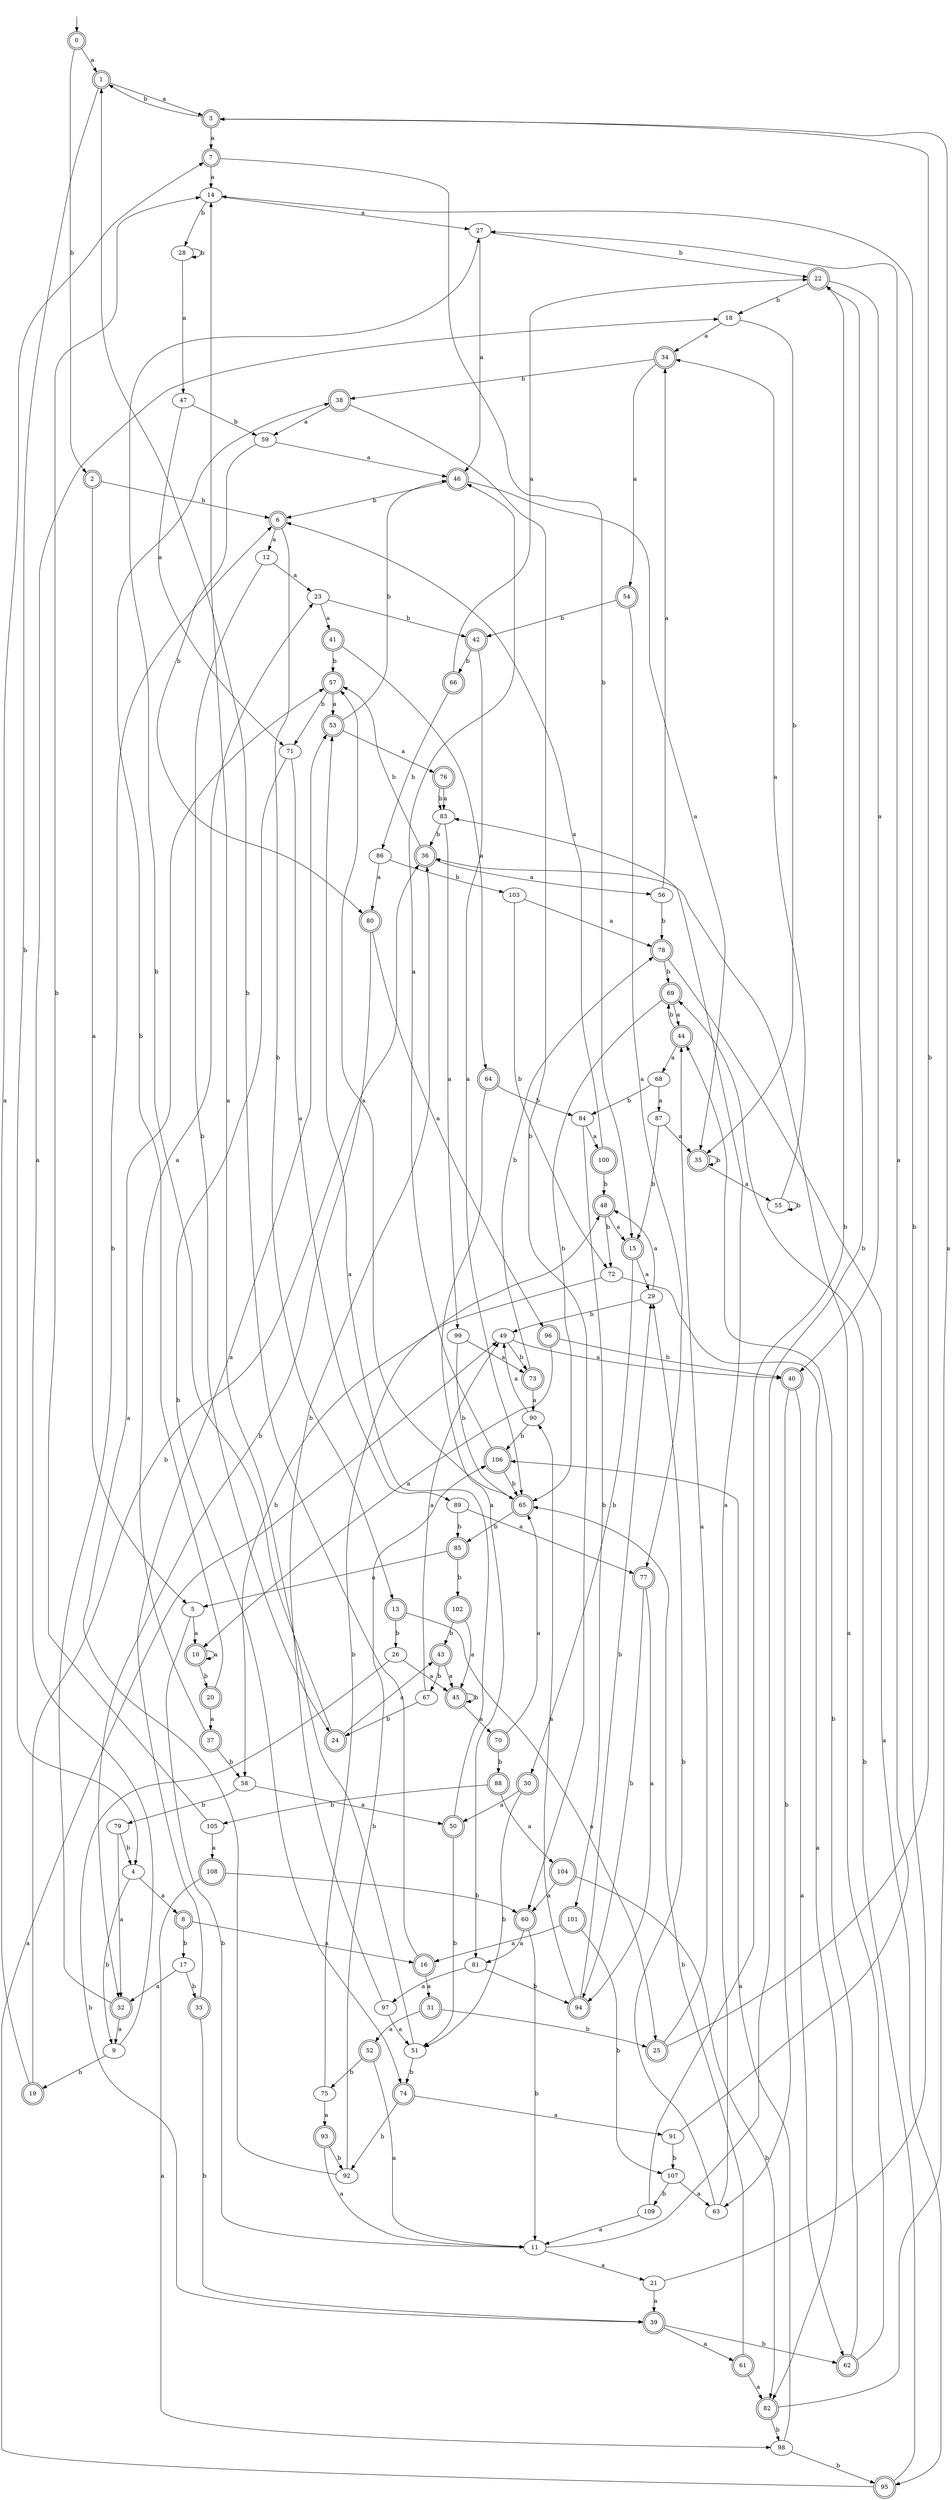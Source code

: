 digraph RandomDFA {
  __start0 [label="", shape=none];
  __start0 -> 0 [label=""];
  0 [shape=circle] [shape=doublecircle]
  0 -> 1 [label="a"]
  0 -> 2 [label="b"]
  1 [shape=doublecircle]
  1 -> 3 [label="a"]
  1 -> 4 [label="b"]
  2 [shape=doublecircle]
  2 -> 5 [label="a"]
  2 -> 6 [label="b"]
  3 [shape=doublecircle]
  3 -> 7 [label="a"]
  3 -> 1 [label="b"]
  4
  4 -> 8 [label="a"]
  4 -> 9 [label="b"]
  5
  5 -> 10 [label="a"]
  5 -> 11 [label="b"]
  6 [shape=doublecircle]
  6 -> 12 [label="a"]
  6 -> 13 [label="b"]
  7 [shape=doublecircle]
  7 -> 14 [label="a"]
  7 -> 15 [label="b"]
  8 [shape=doublecircle]
  8 -> 16 [label="a"]
  8 -> 17 [label="b"]
  9
  9 -> 18 [label="a"]
  9 -> 19 [label="b"]
  10 [shape=doublecircle]
  10 -> 10 [label="a"]
  10 -> 20 [label="b"]
  11
  11 -> 21 [label="a"]
  11 -> 22 [label="b"]
  12
  12 -> 23 [label="a"]
  12 -> 24 [label="b"]
  13 [shape=doublecircle]
  13 -> 25 [label="a"]
  13 -> 26 [label="b"]
  14
  14 -> 27 [label="a"]
  14 -> 28 [label="b"]
  15 [shape=doublecircle]
  15 -> 29 [label="a"]
  15 -> 30 [label="b"]
  16 [shape=doublecircle]
  16 -> 31 [label="a"]
  16 -> 1 [label="b"]
  17
  17 -> 32 [label="a"]
  17 -> 33 [label="b"]
  18
  18 -> 34 [label="a"]
  18 -> 35 [label="b"]
  19 [shape=doublecircle]
  19 -> 7 [label="a"]
  19 -> 36 [label="b"]
  20 [shape=doublecircle]
  20 -> 37 [label="a"]
  20 -> 38 [label="b"]
  21
  21 -> 39 [label="a"]
  21 -> 14 [label="b"]
  22 [shape=doublecircle]
  22 -> 40 [label="a"]
  22 -> 18 [label="b"]
  23
  23 -> 41 [label="a"]
  23 -> 42 [label="b"]
  24 [shape=doublecircle]
  24 -> 43 [label="a"]
  24 -> 27 [label="b"]
  25 [shape=doublecircle]
  25 -> 44 [label="a"]
  25 -> 3 [label="b"]
  26
  26 -> 45 [label="a"]
  26 -> 39 [label="b"]
  27
  27 -> 46 [label="a"]
  27 -> 22 [label="b"]
  28
  28 -> 47 [label="a"]
  28 -> 28 [label="b"]
  29
  29 -> 48 [label="a"]
  29 -> 49 [label="b"]
  30 [shape=doublecircle]
  30 -> 50 [label="a"]
  30 -> 51 [label="b"]
  31 [shape=doublecircle]
  31 -> 52 [label="a"]
  31 -> 25 [label="b"]
  32 [shape=doublecircle]
  32 -> 9 [label="a"]
  32 -> 6 [label="b"]
  33 [shape=doublecircle]
  33 -> 53 [label="a"]
  33 -> 39 [label="b"]
  34 [shape=doublecircle]
  34 -> 54 [label="a"]
  34 -> 38 [label="b"]
  35 [shape=doublecircle]
  35 -> 55 [label="a"]
  35 -> 35 [label="b"]
  36 [shape=doublecircle]
  36 -> 56 [label="a"]
  36 -> 57 [label="b"]
  37 [shape=doublecircle]
  37 -> 23 [label="a"]
  37 -> 58 [label="b"]
  38 [shape=doublecircle]
  38 -> 59 [label="a"]
  38 -> 60 [label="b"]
  39 [shape=doublecircle]
  39 -> 61 [label="a"]
  39 -> 62 [label="b"]
  40 [shape=doublecircle]
  40 -> 62 [label="a"]
  40 -> 63 [label="b"]
  41 [shape=doublecircle]
  41 -> 64 [label="a"]
  41 -> 57 [label="b"]
  42 [shape=doublecircle]
  42 -> 65 [label="a"]
  42 -> 66 [label="b"]
  43 [shape=doublecircle]
  43 -> 45 [label="a"]
  43 -> 67 [label="b"]
  44 [shape=doublecircle]
  44 -> 68 [label="a"]
  44 -> 69 [label="b"]
  45 [shape=doublecircle]
  45 -> 70 [label="a"]
  45 -> 45 [label="b"]
  46 [shape=doublecircle]
  46 -> 35 [label="a"]
  46 -> 6 [label="b"]
  47
  47 -> 71 [label="a"]
  47 -> 59 [label="b"]
  48 [shape=doublecircle]
  48 -> 15 [label="a"]
  48 -> 72 [label="b"]
  49
  49 -> 40 [label="a"]
  49 -> 73 [label="b"]
  50 [shape=doublecircle]
  50 -> 53 [label="a"]
  50 -> 51 [label="b"]
  51
  51 -> 14 [label="a"]
  51 -> 74 [label="b"]
  52 [shape=doublecircle]
  52 -> 11 [label="a"]
  52 -> 75 [label="b"]
  53 [shape=doublecircle]
  53 -> 76 [label="a"]
  53 -> 46 [label="b"]
  54 [shape=doublecircle]
  54 -> 77 [label="a"]
  54 -> 42 [label="b"]
  55
  55 -> 34 [label="a"]
  55 -> 55 [label="b"]
  56
  56 -> 34 [label="a"]
  56 -> 78 [label="b"]
  57 [shape=doublecircle]
  57 -> 53 [label="a"]
  57 -> 71 [label="b"]
  58
  58 -> 50 [label="a"]
  58 -> 79 [label="b"]
  59
  59 -> 46 [label="a"]
  59 -> 80 [label="b"]
  60 [shape=doublecircle]
  60 -> 81 [label="a"]
  60 -> 11 [label="b"]
  61 [shape=doublecircle]
  61 -> 82 [label="a"]
  61 -> 65 [label="b"]
  62 [shape=doublecircle]
  62 -> 36 [label="a"]
  62 -> 44 [label="b"]
  63
  63 -> 83 [label="a"]
  63 -> 29 [label="b"]
  64 [shape=doublecircle]
  64 -> 81 [label="a"]
  64 -> 84 [label="b"]
  65 [shape=doublecircle]
  65 -> 57 [label="a"]
  65 -> 85 [label="b"]
  66 [shape=doublecircle]
  66 -> 22 [label="a"]
  66 -> 86 [label="b"]
  67
  67 -> 49 [label="a"]
  67 -> 24 [label="b"]
  68
  68 -> 87 [label="a"]
  68 -> 84 [label="b"]
  69 [shape=doublecircle]
  69 -> 44 [label="a"]
  69 -> 65 [label="b"]
  70 [shape=doublecircle]
  70 -> 65 [label="a"]
  70 -> 88 [label="b"]
  71
  71 -> 89 [label="a"]
  71 -> 74 [label="b"]
  72
  72 -> 82 [label="a"]
  72 -> 58 [label="b"]
  73 [shape=doublecircle]
  73 -> 90 [label="a"]
  73 -> 78 [label="b"]
  74 [shape=doublecircle]
  74 -> 91 [label="a"]
  74 -> 92 [label="b"]
  75
  75 -> 93 [label="a"]
  75 -> 48 [label="b"]
  76 [shape=doublecircle]
  76 -> 83 [label="a"]
  76 -> 83 [label="b"]
  77 [shape=doublecircle]
  77 -> 94 [label="a"]
  77 -> 94 [label="b"]
  78 [shape=doublecircle]
  78 -> 95 [label="a"]
  78 -> 69 [label="b"]
  79
  79 -> 32 [label="a"]
  79 -> 4 [label="b"]
  80 [shape=doublecircle]
  80 -> 96 [label="a"]
  80 -> 32 [label="b"]
  81
  81 -> 97 [label="a"]
  81 -> 94 [label="b"]
  82 [shape=doublecircle]
  82 -> 3 [label="a"]
  82 -> 98 [label="b"]
  83
  83 -> 99 [label="a"]
  83 -> 36 [label="b"]
  84
  84 -> 100 [label="a"]
  84 -> 101 [label="b"]
  85 [shape=doublecircle]
  85 -> 5 [label="a"]
  85 -> 102 [label="b"]
  86
  86 -> 80 [label="a"]
  86 -> 103 [label="b"]
  87
  87 -> 35 [label="a"]
  87 -> 15 [label="b"]
  88 [shape=doublecircle]
  88 -> 104 [label="a"]
  88 -> 105 [label="b"]
  89
  89 -> 77 [label="a"]
  89 -> 85 [label="b"]
  90
  90 -> 49 [label="a"]
  90 -> 106 [label="b"]
  91
  91 -> 27 [label="a"]
  91 -> 107 [label="b"]
  92
  92 -> 57 [label="a"]
  92 -> 106 [label="b"]
  93 [shape=doublecircle]
  93 -> 11 [label="a"]
  93 -> 92 [label="b"]
  94 [shape=doublecircle]
  94 -> 90 [label="a"]
  94 -> 29 [label="b"]
  95 [shape=doublecircle]
  95 -> 49 [label="a"]
  95 -> 69 [label="b"]
  96 [shape=doublecircle]
  96 -> 10 [label="a"]
  96 -> 40 [label="b"]
  97
  97 -> 51 [label="a"]
  97 -> 36 [label="b"]
  98
  98 -> 106 [label="a"]
  98 -> 95 [label="b"]
  99
  99 -> 73 [label="a"]
  99 -> 65 [label="b"]
  100 [shape=doublecircle]
  100 -> 6 [label="a"]
  100 -> 48 [label="b"]
  101 [shape=doublecircle]
  101 -> 16 [label="a"]
  101 -> 107 [label="b"]
  102 [shape=doublecircle]
  102 -> 45 [label="a"]
  102 -> 43 [label="b"]
  103
  103 -> 78 [label="a"]
  103 -> 72 [label="b"]
  104 [shape=doublecircle]
  104 -> 60 [label="a"]
  104 -> 82 [label="b"]
  105
  105 -> 108 [label="a"]
  105 -> 14 [label="b"]
  106 [shape=doublecircle]
  106 -> 46 [label="a"]
  106 -> 65 [label="b"]
  107
  107 -> 63 [label="a"]
  107 -> 109 [label="b"]
  108 [shape=doublecircle]
  108 -> 98 [label="a"]
  108 -> 60 [label="b"]
  109
  109 -> 11 [label="a"]
  109 -> 22 [label="b"]
}
